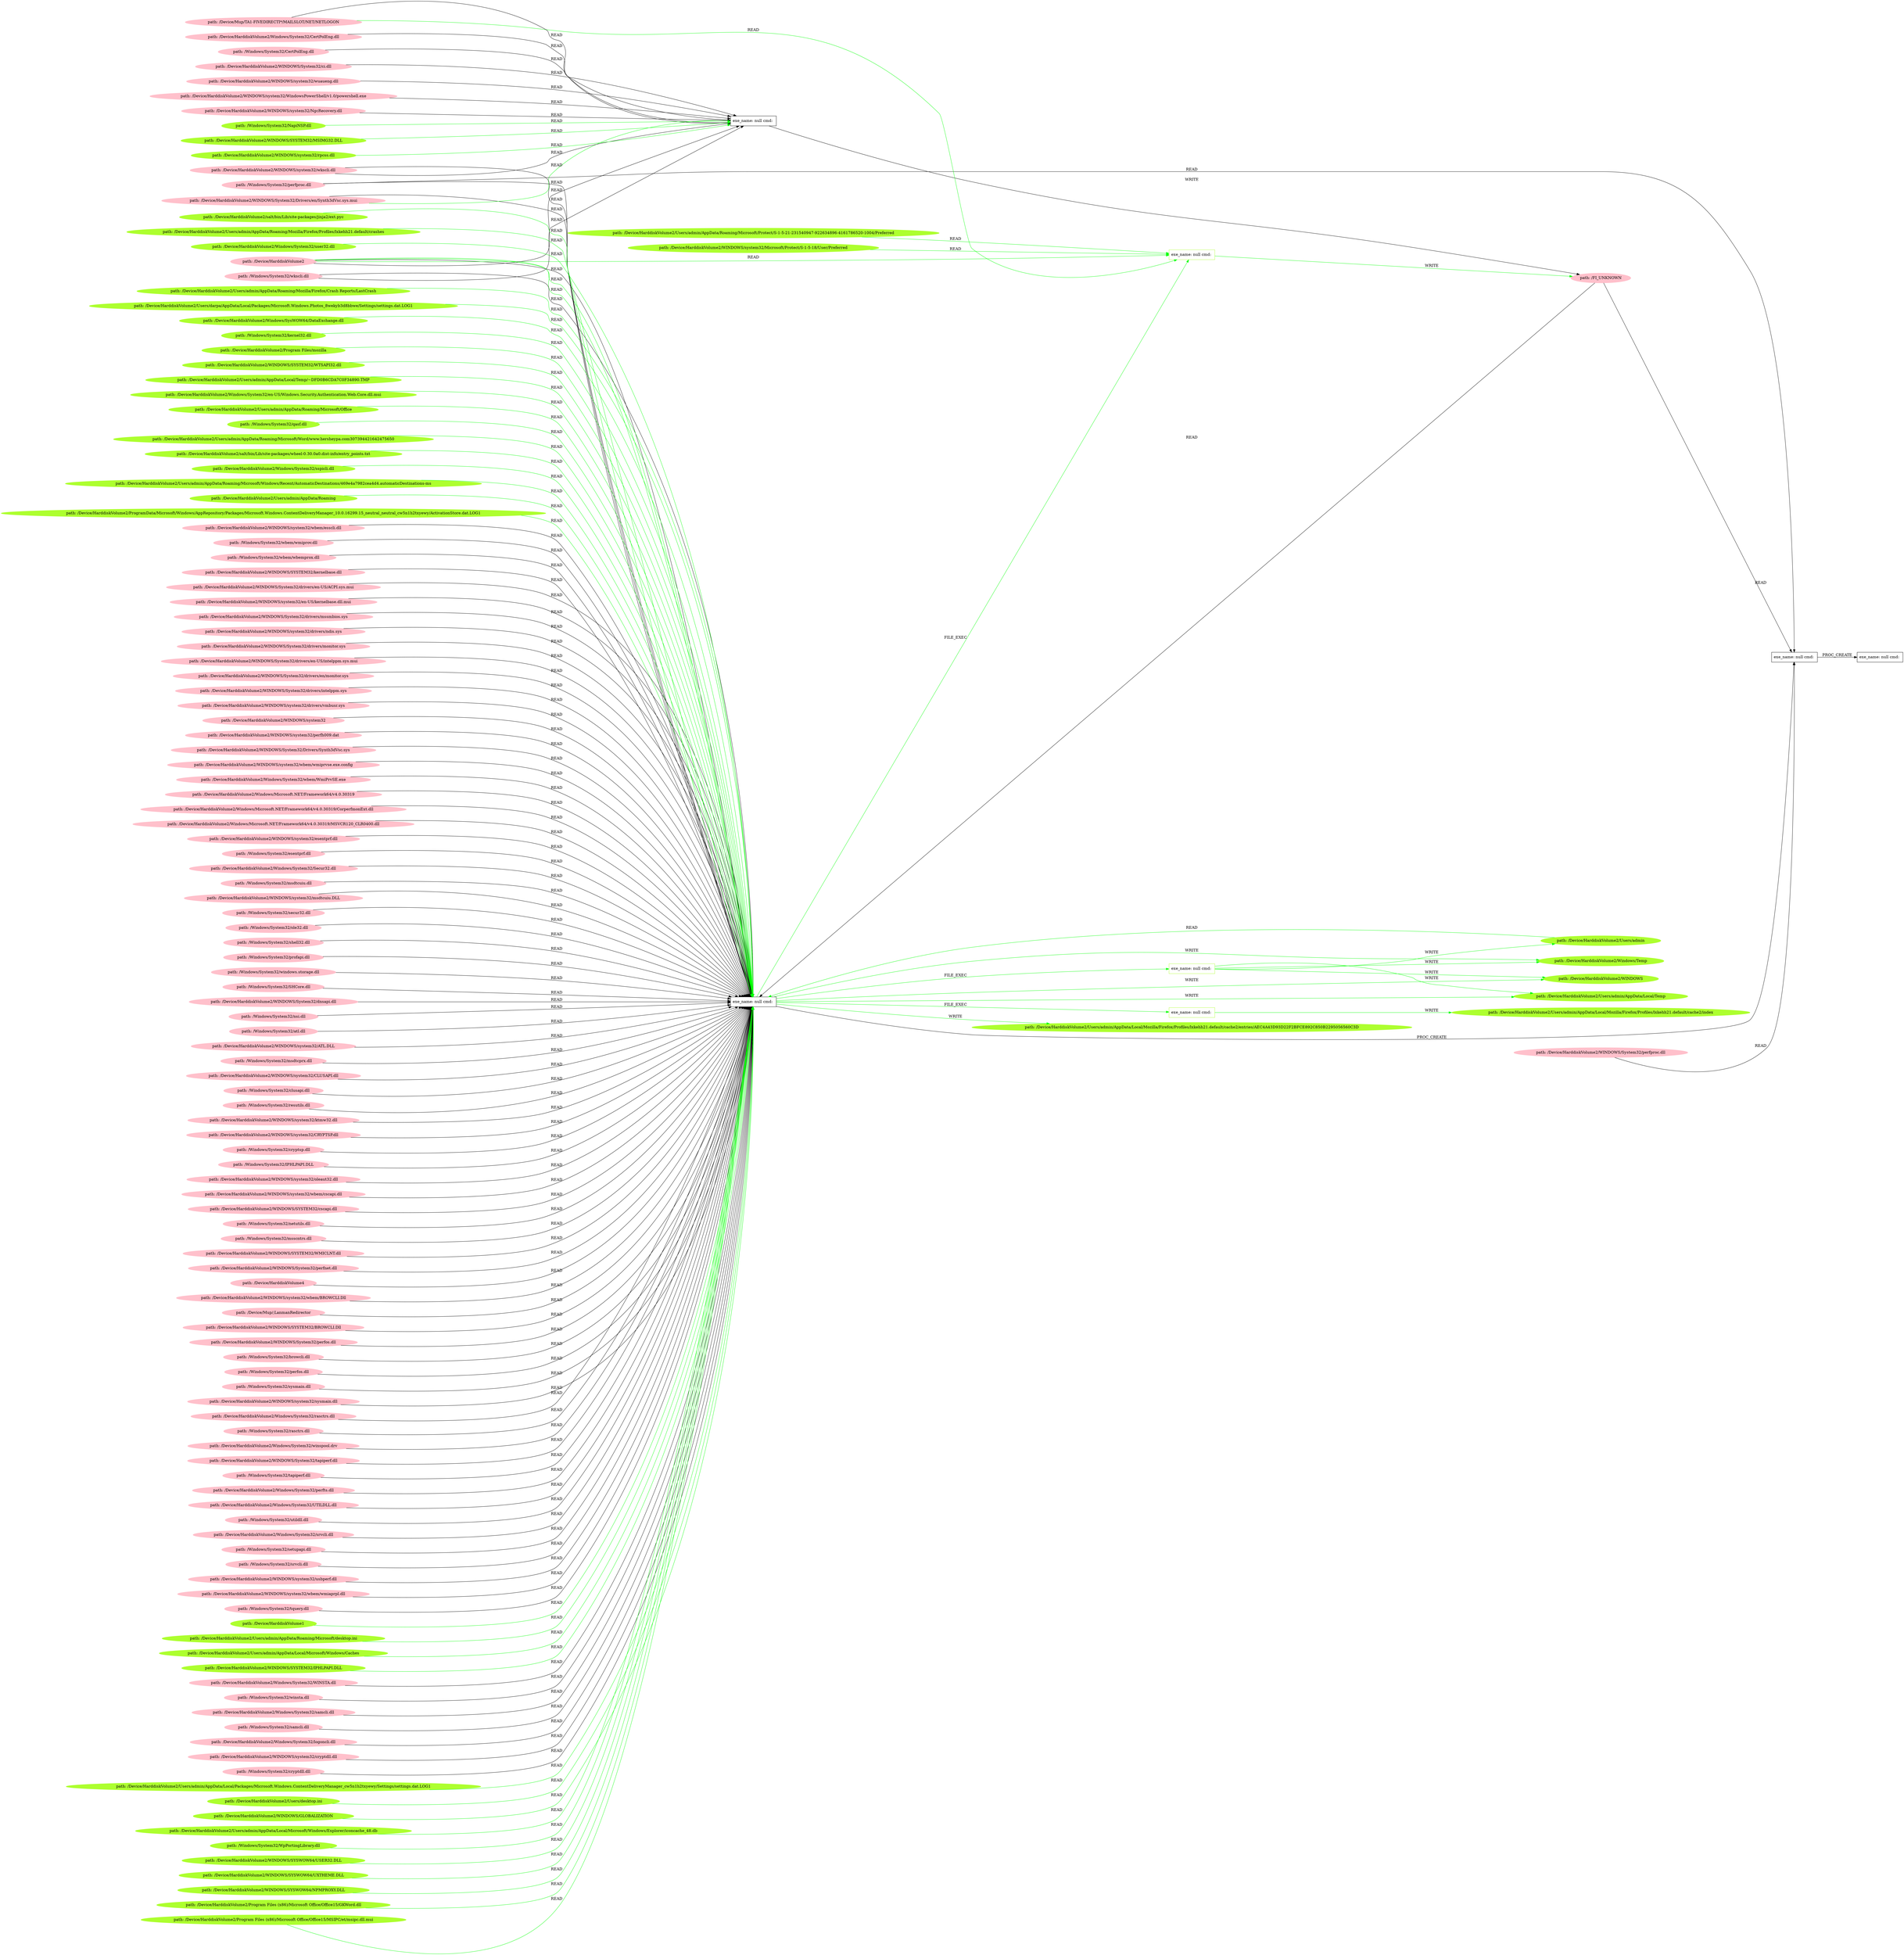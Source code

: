 digraph {
	rankdir=LR
	31 [label="exe_name: null cmd: " color=black shape=box style=solid]
	179 [label="exe_name: null cmd: " color=greenyellow shape=box style=solid]
	31 -> 179 [label=FILE_EXEC color=green]
	31 [label="exe_name: null cmd: " color=black shape=box style=solid]
	201 [label="exe_name: null cmd: " color=greenyellow shape=box style=solid]
	31 -> 201 [label=FILE_EXEC color=green]
	31 [label="exe_name: null cmd: " color=black shape=box style=solid]
	208 [label="exe_name: null cmd: " color=greenyellow shape=box style=solid]
	31 -> 208 [label=FILE_EXEC color=green]
	212 [label="path: /Device/HarddiskVolume2/Users/admin/AppData/Roaming" color=greenyellow shape=oval style=filled]
	31 [label="exe_name: null cmd: " color=black shape=box style=solid]
	212 -> 31 [label=READ color=green]
	144 [label="path: /Device/HarddiskVolume2" color=pink shape=oval style=filled]
	179 [label="exe_name: null cmd: " color=greenyellow shape=box style=solid]
	144 -> 179 [label=READ color=green]
	184 [label="path: /Device/HarddiskVolume2/WINDOWS/system32/Microsoft/Protect/S-1-5-18/User/Preferred" color=greenyellow shape=oval style=filled]
	179 [label="exe_name: null cmd: " color=greenyellow shape=box style=solid]
	184 -> 179 [label=READ color=green]
	213 [label="path: /Device/HarddiskVolume2/ProgramData/Microsoft/Windows/AppRepository/Packages/Microsoft.Windows.ContentDeliveryManager_10.0.16299.15_neutral_neutral_cw5n1h2txyewy/ActivationStore.dat.LOG1" color=greenyellow shape=oval style=filled]
	31 [label="exe_name: null cmd: " color=black shape=box style=solid]
	213 -> 31 [label=READ color=green]
	13 [label="path: /Device/HarddiskVolume2/WINDOWS/system32/wbem/esscli.dll" color=pink shape=oval style=filled]
	31 [label="exe_name: null cmd: " color=black shape=box style=solid]
	13 -> 31 [label=READ color=black]
	125 [label="path: /Windows/System32/wbem/wmiprov.dll" color=pink shape=oval style=filled]
	31 [label="exe_name: null cmd: " color=black shape=box style=solid]
	125 -> 31 [label=READ color=black]
	99 [label="path: /Windows/System32/wbem/wbemprox.dll" color=pink shape=oval style=filled]
	31 [label="exe_name: null cmd: " color=black shape=box style=solid]
	99 -> 31 [label=READ color=black]
	15 [label="path: /Device/HarddiskVolume2/WINDOWS/SYSTEM32/kernelbase.dll" color=pink shape=oval style=filled]
	31 [label="exe_name: null cmd: " color=black shape=box style=solid]
	15 -> 31 [label=READ color=black]
	29 [label="path: /Device/HarddiskVolume2/WINDOWS/System32/drivers/en-US/ACPI.sys.mui" color=pink shape=oval style=filled]
	31 [label="exe_name: null cmd: " color=black shape=box style=solid]
	29 -> 31 [label=READ color=black]
	134 [label="path: /Device/HarddiskVolume2/WINDOWS/system32/en-US/kernelbase.dll.mui" color=pink shape=oval style=filled]
	31 [label="exe_name: null cmd: " color=black shape=box style=solid]
	134 -> 31 [label=READ color=black]
	17 [label="path: /Device/HarddiskVolume2/WINDOWS/System32/drivers/mssmbios.sys" color=pink shape=oval style=filled]
	31 [label="exe_name: null cmd: " color=black shape=box style=solid]
	17 -> 31 [label=READ color=black]
	140 [label="path: /Device/HarddiskVolume2/WINDOWS/system32/drivers/ndis.sys" color=pink shape=oval style=filled]
	31 [label="exe_name: null cmd: " color=black shape=box style=solid]
	140 -> 31 [label=READ color=black]
	10 [label="path: /Device/HarddiskVolume2/WINDOWS/System32/drivers/monitor.sys" color=pink shape=oval style=filled]
	31 [label="exe_name: null cmd: " color=black shape=box style=solid]
	10 -> 31 [label=READ color=black]
	27 [label="path: /Device/HarddiskVolume2/WINDOWS/System32/drivers/en-US/intelppm.sys.mui" color=pink shape=oval style=filled]
	31 [label="exe_name: null cmd: " color=black shape=box style=solid]
	27 -> 31 [label=READ color=black]
	54 [label="path: /Device/HarddiskVolume2/WINDOWS/System32/drivers/en/monitor.sys" color=pink shape=oval style=filled]
	31 [label="exe_name: null cmd: " color=black shape=box style=solid]
	54 -> 31 [label=READ color=black]
	63 [label="path: /Device/HarddiskVolume2/WINDOWS/System32/drivers/intelppm.sys" color=pink shape=oval style=filled]
	31 [label="exe_name: null cmd: " color=black shape=box style=solid]
	63 -> 31 [label=READ color=black]
	49 [label="path: /Device/HarddiskVolume2/WINDOWS/system32/drivers/vmbusr.sys" color=pink shape=oval style=filled]
	31 [label="exe_name: null cmd: " color=black shape=box style=solid]
	49 -> 31 [label=READ color=black]
	41 [label="path: /Device/HarddiskVolume2/WINDOWS/system32" color=pink shape=oval style=filled]
	31 [label="exe_name: null cmd: " color=black shape=box style=solid]
	41 -> 31 [label=READ color=black]
	76 [label="path: /Device/HarddiskVolume2/WINDOWS/system32/perfh009.dat" color=pink shape=oval style=filled]
	31 [label="exe_name: null cmd: " color=black shape=box style=solid]
	76 -> 31 [label=READ color=black]
	84 [label="path: /Device/HarddiskVolume2/WINDOWS/System32/Drivers/Synth3dVsc.sys" color=pink shape=oval style=filled]
	31 [label="exe_name: null cmd: " color=black shape=box style=solid]
	84 -> 31 [label=READ color=black]
	115 [label="path: /Device/HarddiskVolume2/WINDOWS/System32/Drivers/en/Synth3dVsc.sys.mui" color=pink shape=oval style=filled]
	31 [label="exe_name: null cmd: " color=black shape=box style=solid]
	115 -> 31 [label=READ color=black]
	137 [label="path: /Device/HarddiskVolume2/WINDOWS/system32/wbem/wmiprvse.exe.config" color=pink shape=oval style=filled]
	31 [label="exe_name: null cmd: " color=black shape=box style=solid]
	137 -> 31 [label=READ color=black]
	58 [label="path: /Device/HarddiskVolume2/Windows/System32/wbem/WmiPrvSE.exe" color=pink shape=oval style=filled]
	31 [label="exe_name: null cmd: " color=black shape=box style=solid]
	58 -> 31 [label=READ color=black]
	120 [label="path: /Device/HarddiskVolume2/Windows/Microsoft.NET/Framework64/v4.0.30319" color=pink shape=oval style=filled]
	31 [label="exe_name: null cmd: " color=black shape=box style=solid]
	120 -> 31 [label=READ color=black]
	95 [label="path: /Device/HarddiskVolume2/Windows/Microsoft.NET/Framework64/v4.0.30319/CorperfmonExt.dll" color=pink shape=oval style=filled]
	31 [label="exe_name: null cmd: " color=black shape=box style=solid]
	95 -> 31 [label=READ color=black]
	39 [label="path: /Device/HarddiskVolume2/Windows/Microsoft.NET/Framework64/v4.0.30319/MSVCR120_CLR0400.dll" color=pink shape=oval style=filled]
	31 [label="exe_name: null cmd: " color=black shape=box style=solid]
	39 -> 31 [label=READ color=black]
	128 [label="path: /Device/HarddiskVolume2/WINDOWS/system32/esentprf.dll" color=pink shape=oval style=filled]
	31 [label="exe_name: null cmd: " color=black shape=box style=solid]
	128 -> 31 [label=READ color=black]
	28 [label="path: /Windows/System32/esentprf.dll" color=pink shape=oval style=filled]
	31 [label="exe_name: null cmd: " color=black shape=box style=solid]
	28 -> 31 [label=READ color=black]
	77 [label="path: /Device/HarddiskVolume2/Windows/System32/Secur32.dll" color=pink shape=oval style=filled]
	31 [label="exe_name: null cmd: " color=black shape=box style=solid]
	77 -> 31 [label=READ color=black]
	4 [label="path: /Windows/System32/msdtcuiu.dll" color=pink shape=oval style=filled]
	31 [label="exe_name: null cmd: " color=black shape=box style=solid]
	4 -> 31 [label=READ color=black]
	56 [label="path: /Device/HarddiskVolume2/WINDOWS/system32/msdtcuiu.DLL" color=pink shape=oval style=filled]
	31 [label="exe_name: null cmd: " color=black shape=box style=solid]
	56 -> 31 [label=READ color=black]
	107 [label="path: /Windows/System32/secur32.dll" color=pink shape=oval style=filled]
	31 [label="exe_name: null cmd: " color=black shape=box style=solid]
	107 -> 31 [label=READ color=black]
	53 [label="path: /Windows/System32/ole32.dll" color=pink shape=oval style=filled]
	31 [label="exe_name: null cmd: " color=black shape=box style=solid]
	53 -> 31 [label=READ color=black]
	68 [label="path: /Windows/System32/shell32.dll" color=pink shape=oval style=filled]
	31 [label="exe_name: null cmd: " color=black shape=box style=solid]
	68 -> 31 [label=READ color=black]
	91 [label="path: /Windows/System32/profapi.dll" color=pink shape=oval style=filled]
	31 [label="exe_name: null cmd: " color=black shape=box style=solid]
	91 -> 31 [label=READ color=black]
	43 [label="path: /Windows/System32/windows.storage.dll" color=pink shape=oval style=filled]
	31 [label="exe_name: null cmd: " color=black shape=box style=solid]
	43 -> 31 [label=READ color=black]
	72 [label="path: /Windows/System32/SHCore.dll" color=pink shape=oval style=filled]
	31 [label="exe_name: null cmd: " color=black shape=box style=solid]
	72 -> 31 [label=READ color=black]
	157 [label="path: /Device/HarddiskVolume2/WINDOWS/System32/dnsapi.dll" color=pink shape=oval style=filled]
	31 [label="exe_name: null cmd: " color=black shape=box style=solid]
	157 -> 31 [label=READ color=black]
	129 [label="path: /Windows/System32/nsi.dll" color=pink shape=oval style=filled]
	31 [label="exe_name: null cmd: " color=black shape=box style=solid]
	129 -> 31 [label=READ color=black]
	135 [label="path: /Windows/System32/atl.dll" color=pink shape=oval style=filled]
	31 [label="exe_name: null cmd: " color=black shape=box style=solid]
	135 -> 31 [label=READ color=black]
	64 [label="path: /Device/HarddiskVolume2/WINDOWS/system32/ATL.DLL" color=pink shape=oval style=filled]
	31 [label="exe_name: null cmd: " color=black shape=box style=solid]
	64 -> 31 [label=READ color=black]
	133 [label="path: /Windows/System32/msdtcprx.dll" color=pink shape=oval style=filled]
	31 [label="exe_name: null cmd: " color=black shape=box style=solid]
	133 -> 31 [label=READ color=black]
	113 [label="path: /Device/HarddiskVolume2/WINDOWS/system32/CLUSAPI.dll" color=pink shape=oval style=filled]
	31 [label="exe_name: null cmd: " color=black shape=box style=solid]
	113 -> 31 [label=READ color=black]
	24 [label="path: /Windows/System32/clusapi.dll" color=pink shape=oval style=filled]
	31 [label="exe_name: null cmd: " color=black shape=box style=solid]
	24 -> 31 [label=READ color=black]
	14 [label="path: /Windows/System32/resutils.dll" color=pink shape=oval style=filled]
	31 [label="exe_name: null cmd: " color=black shape=box style=solid]
	14 -> 31 [label=READ color=black]
	51 [label="path: /Device/HarddiskVolume2/WINDOWS/system32/ktmw32.dll" color=pink shape=oval style=filled]
	31 [label="exe_name: null cmd: " color=black shape=box style=solid]
	51 -> 31 [label=READ color=black]
	32 [label="path: /Device/HarddiskVolume2/WINDOWS/system32/CRYPTSP.dll" color=pink shape=oval style=filled]
	31 [label="exe_name: null cmd: " color=black shape=box style=solid]
	32 -> 31 [label=READ color=black]
	66 [label="path: /Windows/System32/cryptsp.dll" color=pink shape=oval style=filled]
	31 [label="exe_name: null cmd: " color=black shape=box style=solid]
	66 -> 31 [label=READ color=black]
	121 [label="path: /Windows/System32/IPHLPAPI.DLL" color=pink shape=oval style=filled]
	31 [label="exe_name: null cmd: " color=black shape=box style=solid]
	121 -> 31 [label=READ color=black]
	33 [label="path: /Device/HarddiskVolume2/WINDOWS/system32/oleaut32.dll" color=pink shape=oval style=filled]
	31 [label="exe_name: null cmd: " color=black shape=box style=solid]
	33 -> 31 [label=READ color=black]
	146 [label="path: /Windows/System32/wkscli.dll" color=pink shape=oval style=filled]
	31 [label="exe_name: null cmd: " color=black shape=box style=solid]
	146 -> 31 [label=READ color=black]
	148 [label="path: /Device/HarddiskVolume2/WINDOWS/system32/wkscli.dll" color=pink shape=oval style=filled]
	31 [label="exe_name: null cmd: " color=black shape=box style=solid]
	148 -> 31 [label=READ color=black]
	122 [label="path: /Device/HarddiskVolume2/WINDOWS/system32/wbem/cscapi.dll" color=pink shape=oval style=filled]
	31 [label="exe_name: null cmd: " color=black shape=box style=solid]
	122 -> 31 [label=READ color=black]
	22 [label="path: /Device/HarddiskVolume2/WINDOWS/SYSTEM32/cscapi.dll" color=pink shape=oval style=filled]
	31 [label="exe_name: null cmd: " color=black shape=box style=solid]
	22 -> 31 [label=READ color=black]
	123 [label="path: /Windows/System32/netutils.dll" color=pink shape=oval style=filled]
	31 [label="exe_name: null cmd: " color=black shape=box style=solid]
	123 -> 31 [label=READ color=black]
	8 [label="path: /Windows/System32/msscntrs.dll" color=pink shape=oval style=filled]
	31 [label="exe_name: null cmd: " color=black shape=box style=solid]
	8 -> 31 [label=READ color=black]
	20 [label="path: /Device/HarddiskVolume2/WINDOWS/SYSTEM32/WMICLNT.dll" color=pink shape=oval style=filled]
	31 [label="exe_name: null cmd: " color=black shape=box style=solid]
	20 -> 31 [label=READ color=black]
	117 [label="path: /Device/HarddiskVolume2/WINDOWS/System32/perfnet.dll" color=pink shape=oval style=filled]
	31 [label="exe_name: null cmd: " color=black shape=box style=solid]
	117 -> 31 [label=READ color=black]
	55 [label="path: /Device/HarddiskVolume4" color=pink shape=oval style=filled]
	31 [label="exe_name: null cmd: " color=black shape=box style=solid]
	55 -> 31 [label=READ color=black]
	144 [label="path: /Device/HarddiskVolume2" color=pink shape=oval style=filled]
	31 [label="exe_name: null cmd: " color=black shape=box style=solid]
	144 -> 31 [label=READ color=black]
	18 [label="path: /Device/HarddiskVolume2/WINDOWS/system32/wbem/BROWCLI.Dll" color=pink shape=oval style=filled]
	31 [label="exe_name: null cmd: " color=black shape=box style=solid]
	18 -> 31 [label=READ color=black]
	65 [label="path: /Device/Mup/;LanmanRedirector" color=pink shape=oval style=filled]
	31 [label="exe_name: null cmd: " color=black shape=box style=solid]
	65 -> 31 [label=READ color=black]
	67 [label="path: /Device/HarddiskVolume2/WINDOWS/SYSTEM32/BROWCLI.Dll" color=pink shape=oval style=filled]
	31 [label="exe_name: null cmd: " color=black shape=box style=solid]
	67 -> 31 [label=READ color=black]
	152 [label="path: /FI_UNKNOWN" color=pink shape=oval style=filled]
	31 [label="exe_name: null cmd: " color=black shape=box style=solid]
	152 -> 31 [label=READ color=black]
	35 [label="path: /Device/HarddiskVolume2/WINDOWS/System32/perfos.dll" color=pink shape=oval style=filled]
	31 [label="exe_name: null cmd: " color=black shape=box style=solid]
	35 -> 31 [label=READ color=black]
	87 [label="path: /Windows/System32/browcli.dll" color=pink shape=oval style=filled]
	31 [label="exe_name: null cmd: " color=black shape=box style=solid]
	87 -> 31 [label=READ color=black]
	11 [label="path: /Windows/System32/perfos.dll" color=pink shape=oval style=filled]
	31 [label="exe_name: null cmd: " color=black shape=box style=solid]
	11 -> 31 [label=READ color=black]
	150 [label="path: /Windows/System32/perfproc.dll" color=pink shape=oval style=filled]
	31 [label="exe_name: null cmd: " color=black shape=box style=solid]
	150 -> 31 [label=READ color=black]
	116 [label="path: /Windows/System32/sysmain.dll" color=pink shape=oval style=filled]
	31 [label="exe_name: null cmd: " color=black shape=box style=solid]
	116 -> 31 [label=READ color=black]
	103 [label="path: /Device/HarddiskVolume2/WINDOWS/system32/sysmain.dll" color=pink shape=oval style=filled]
	31 [label="exe_name: null cmd: " color=black shape=box style=solid]
	103 -> 31 [label=READ color=black]
	19 [label="path: /Device/HarddiskVolume2/Windows/System32/rasctrs.dll" color=pink shape=oval style=filled]
	31 [label="exe_name: null cmd: " color=black shape=box style=solid]
	19 -> 31 [label=READ color=black]
	44 [label="path: /Windows/System32/rasctrs.dll" color=pink shape=oval style=filled]
	31 [label="exe_name: null cmd: " color=black shape=box style=solid]
	44 -> 31 [label=READ color=black]
	9 [label="path: /Device/HarddiskVolume2/Windows/System32/winspool.drv" color=pink shape=oval style=filled]
	31 [label="exe_name: null cmd: " color=black shape=box style=solid]
	9 -> 31 [label=READ color=black]
	89 [label="path: /Device/HarddiskVolume2/WINDOWS/System32/tapiperf.dll" color=pink shape=oval style=filled]
	31 [label="exe_name: null cmd: " color=black shape=box style=solid]
	89 -> 31 [label=READ color=black]
	85 [label="path: /Windows/System32/tapiperf.dll" color=pink shape=oval style=filled]
	31 [label="exe_name: null cmd: " color=black shape=box style=solid]
	85 -> 31 [label=READ color=black]
	71 [label="path: /Device/HarddiskVolume2/Windows/System32/perfts.dll" color=pink shape=oval style=filled]
	31 [label="exe_name: null cmd: " color=black shape=box style=solid]
	71 -> 31 [label=READ color=black]
	100 [label="path: /Device/HarddiskVolume2/Windows/System32/UTILDLL.dll" color=pink shape=oval style=filled]
	31 [label="exe_name: null cmd: " color=black shape=box style=solid]
	100 -> 31 [label=READ color=black]
	6 [label="path: /Windows/System32/utildll.dll" color=pink shape=oval style=filled]
	31 [label="exe_name: null cmd: " color=black shape=box style=solid]
	6 -> 31 [label=READ color=black]
	127 [label="path: /Device/HarddiskVolume2/Windows/System32/srvcli.dll" color=pink shape=oval style=filled]
	31 [label="exe_name: null cmd: " color=black shape=box style=solid]
	127 -> 31 [label=READ color=black]
	104 [label="path: /Windows/System32/setupapi.dll" color=pink shape=oval style=filled]
	31 [label="exe_name: null cmd: " color=black shape=box style=solid]
	104 -> 31 [label=READ color=black]
	80 [label="path: /Windows/System32/srvcli.dll" color=pink shape=oval style=filled]
	31 [label="exe_name: null cmd: " color=black shape=box style=solid]
	80 -> 31 [label=READ color=black]
	52 [label="path: /Device/HarddiskVolume2/WINDOWS/system32/usbperf.dll" color=pink shape=oval style=filled]
	31 [label="exe_name: null cmd: " color=black shape=box style=solid]
	52 -> 31 [label=READ color=black]
	118 [label="path: /Device/HarddiskVolume2/WINDOWS/system32/wbem/wmiaprpl.dll" color=pink shape=oval style=filled]
	31 [label="exe_name: null cmd: " color=black shape=box style=solid]
	118 -> 31 [label=READ color=black]
	105 [label="path: /Windows/System32/tquery.dll" color=pink shape=oval style=filled]
	31 [label="exe_name: null cmd: " color=black shape=box style=solid]
	105 -> 31 [label=READ color=black]
	144 [label="path: /Device/HarddiskVolume2" color=pink shape=oval style=filled]
	31 [label="exe_name: null cmd: " color=black shape=box style=solid]
	144 -> 31 [label=READ color=green]
	191 [label="path: /Device/HarddiskVolume1" color=greenyellow shape=oval style=filled]
	31 [label="exe_name: null cmd: " color=black shape=box style=solid]
	191 -> 31 [label=READ color=green]
	144 [label="path: /Device/HarddiskVolume2" color=pink shape=oval style=filled]
	23 [label="exe_name: null cmd: " color=black shape=box style=solid]
	144 -> 23 [label=READ color=black]
	144 [label="path: /Device/HarddiskVolume2" color=pink shape=oval style=filled]
	31 [label="exe_name: null cmd: " color=black shape=box style=solid]
	144 -> 31 [label=READ color=green]
	176 [label="path: /Device/HarddiskVolume2/Users/admin/AppData/Roaming/Microsoft/desktop.ini" color=greenyellow shape=oval style=filled]
	31 [label="exe_name: null cmd: " color=black shape=box style=solid]
	176 -> 31 [label=READ color=green]
	169 [label="path: /Device/HarddiskVolume2/Users/admin/AppData/Local/Microsoft/Windows/Caches" color=greenyellow shape=oval style=filled]
	31 [label="exe_name: null cmd: " color=black shape=box style=solid]
	169 -> 31 [label=READ color=green]
	96 [label="path: /Device/HarddiskVolume2/Windows/System32/CertPolEng.dll" color=pink shape=oval style=filled]
	23 [label="exe_name: null cmd: " color=black shape=box style=solid]
	96 -> 23 [label=READ color=black]
	110 [label="path: /Windows/System32/CertPolEng.dll" color=pink shape=oval style=filled]
	23 [label="exe_name: null cmd: " color=black shape=box style=solid]
	110 -> 23 [label=READ color=black]
	81 [label="path: /Device/HarddiskVolume2/WINDOWS/System32/ci.dll" color=pink shape=oval style=filled]
	23 [label="exe_name: null cmd: " color=black shape=box style=solid]
	81 -> 23 [label=READ color=black]
	92 [label="path: /Device/HarddiskVolume2/WINDOWS/system32/wuaueng.dll" color=pink shape=oval style=filled]
	23 [label="exe_name: null cmd: " color=black shape=box style=solid]
	92 -> 23 [label=READ color=black]
	79 [label="path: /Device/HarddiskVolume2/WINDOWS/system32/WindowsPowerShell/v1.0/powershell.exe" color=pink shape=oval style=filled]
	23 [label="exe_name: null cmd: " color=black shape=box style=solid]
	79 -> 23 [label=READ color=black]
	90 [label="path: /Device/HarddiskVolume2/WINDOWS/system32/NgcRecovery.dll" color=pink shape=oval style=filled]
	23 [label="exe_name: null cmd: " color=black shape=box style=solid]
	90 -> 23 [label=READ color=black]
	146 [label="path: /Windows/System32/wkscli.dll" color=pink shape=oval style=filled]
	23 [label="exe_name: null cmd: " color=black shape=box style=solid]
	146 -> 23 [label=READ color=black]
	148 [label="path: /Device/HarddiskVolume2/WINDOWS/system32/wkscli.dll" color=pink shape=oval style=filled]
	23 [label="exe_name: null cmd: " color=black shape=box style=solid]
	148 -> 23 [label=READ color=black]
	23 [label="exe_name: null cmd: " color=black shape=box style=solid]
	152 [label="path: /FI_UNKNOWN" color=pink shape=oval style=filled]
	23 -> 152 [label=WRITE color=black]
	108 [label="path: /Device/Mup/TA1-FIVEDIRECTI*/MAILSLOT/NET/NETLOGON" color=pink shape=oval style=filled]
	23 [label="exe_name: null cmd: " color=black shape=box style=solid]
	108 -> 23 [label=READ color=black]
	165 [label="path: /Device/HarddiskVolume2/WINDOWS/SYSTEM32/IPHLPAPI.DLL" color=greenyellow shape=oval style=filled]
	31 [label="exe_name: null cmd: " color=black shape=box style=solid]
	165 -> 31 [label=READ color=green]
	136 [label="path: /Device/HarddiskVolume2/Windows/System32/WINSTA.dll" color=pink shape=oval style=filled]
	31 [label="exe_name: null cmd: " color=black shape=box style=solid]
	136 -> 31 [label=READ color=black]
	46 [label="path: /Windows/System32/winsta.dll" color=pink shape=oval style=filled]
	31 [label="exe_name: null cmd: " color=black shape=box style=solid]
	46 -> 31 [label=READ color=black]
	139 [label="path: /Device/HarddiskVolume2/Windows/System32/samcli.dll" color=pink shape=oval style=filled]
	31 [label="exe_name: null cmd: " color=black shape=box style=solid]
	139 -> 31 [label=READ color=black]
	30 [label="path: /Windows/System32/samcli.dll" color=pink shape=oval style=filled]
	31 [label="exe_name: null cmd: " color=black shape=box style=solid]
	30 -> 31 [label=READ color=black]
	47 [label="path: /Device/HarddiskVolume2/Windows/System32/logoncli.dll" color=pink shape=oval style=filled]
	31 [label="exe_name: null cmd: " color=black shape=box style=solid]
	47 -> 31 [label=READ color=black]
	143 [label="path: /Device/HarddiskVolume2/WINDOWS/system32/cryptdll.dll" color=pink shape=oval style=filled]
	31 [label="exe_name: null cmd: " color=black shape=box style=solid]
	143 -> 31 [label=READ color=black]
	130 [label="path: /Windows/System32/cryptdll.dll" color=pink shape=oval style=filled]
	31 [label="exe_name: null cmd: " color=black shape=box style=solid]
	130 -> 31 [label=READ color=black]
	31 [label="exe_name: null cmd: " color=black shape=box style=solid]
	0 [label="exe_name: null cmd: " color=black shape=box style=solid]
	31 -> 0 [label=PROC_CREATE color=black]
	162 [label="path: /Device/HarddiskVolume2/WINDOWS/SYSTEM32/MSIMG32.DLL" color=greenyellow shape=oval style=filled]
	23 [label="exe_name: null cmd: " color=black shape=box style=solid]
	162 -> 23 [label=READ color=green]
	152 [label="path: /FI_UNKNOWN" color=pink shape=oval style=filled]
	0 [label="exe_name: null cmd: " color=black shape=box style=solid]
	152 -> 0 [label=READ color=black]
	156 [label="path: /Device/HarddiskVolume2/WINDOWS/System32/perfproc.dll" color=pink shape=oval style=filled]
	0 [label="exe_name: null cmd: " color=black shape=box style=solid]
	156 -> 0 [label=READ color=black]
	150 [label="path: /Windows/System32/perfproc.dll" color=pink shape=oval style=filled]
	0 [label="exe_name: null cmd: " color=black shape=box style=solid]
	150 -> 0 [label=READ color=black]
	0 [label="exe_name: null cmd: " color=black shape=box style=solid]
	1 [label="exe_name: null cmd: " color=black shape=box style=solid]
	0 -> 1 [label=PROC_CREATE color=black]
	200 [label="path: /Device/HarddiskVolume2/Users/admin" color=greenyellow shape=oval style=filled]
	31 [label="exe_name: null cmd: " color=black shape=box style=solid]
	200 -> 31 [label=READ color=green]
	206 [label="path: /Device/HarddiskVolume2/Users/admin/AppData/Local/Packages/Microsoft.Windows.ContentDeliveryManager_cw5n1h2txyewy/Settings/settings.dat.LOG1" color=greenyellow shape=oval style=filled]
	31 [label="exe_name: null cmd: " color=black shape=box style=solid]
	206 -> 31 [label=READ color=green]
	195 [label="path: /Device/HarddiskVolume2/Users/desktop.ini" color=greenyellow shape=oval style=filled]
	31 [label="exe_name: null cmd: " color=black shape=box style=solid]
	195 -> 31 [label=READ color=green]
	183 [label="path: /Device/HarddiskVolume2/Users/admin/AppData/Roaming/Microsoft/Protect/S-1-5-21-231540947-922634896-4161786520-1004/Preferred" color=greenyellow shape=oval style=filled]
	179 [label="exe_name: null cmd: " color=greenyellow shape=box style=solid]
	183 -> 179 [label=READ color=green]
	171 [label="path: /Device/HarddiskVolume2/WINDOWS/GLOBALIZATION" color=greenyellow shape=oval style=filled]
	31 [label="exe_name: null cmd: " color=black shape=box style=solid]
	171 -> 31 [label=READ color=green]
	189 [label="path: /Device/HarddiskVolume2/Users/admin/AppData/Local/Microsoft/Windows/Explorer/iconcache_48.db" color=greenyellow shape=oval style=filled]
	31 [label="exe_name: null cmd: " color=black shape=box style=solid]
	189 -> 31 [label=READ color=green]
	190 [label="path: /Windows/System32/WpPortingLibrary.dll" color=greenyellow shape=oval style=filled]
	31 [label="exe_name: null cmd: " color=black shape=box style=solid]
	190 -> 31 [label=READ color=green]
	115 [label="path: /Device/HarddiskVolume2/WINDOWS/System32/Drivers/en/Synth3dVsc.sys.mui" color=pink shape=oval style=filled]
	23 [label="exe_name: null cmd: " color=black shape=box style=solid]
	115 -> 23 [label=READ color=green]
	197 [label="path: /Device/HarddiskVolume2/WINDOWS/SYSWOW64/USER32.DLL" color=greenyellow shape=oval style=filled]
	31 [label="exe_name: null cmd: " color=black shape=box style=solid]
	197 -> 31 [label=READ color=green]
	215 [label="path: /Device/HarddiskVolume2/WINDOWS/SYSWOW64/UXTHEME.DLL" color=greenyellow shape=oval style=filled]
	31 [label="exe_name: null cmd: " color=black shape=box style=solid]
	215 -> 31 [label=READ color=green]
	207 [label="path: /Device/HarddiskVolume2/WINDOWS/SYSWOW64/NPMPROXY.DLL" color=greenyellow shape=oval style=filled]
	31 [label="exe_name: null cmd: " color=black shape=box style=solid]
	207 -> 31 [label=READ color=green]
	179 [label="exe_name: null cmd: " color=greenyellow shape=box style=solid]
	152 [label="path: /FI_UNKNOWN" color=pink shape=oval style=filled]
	179 -> 152 [label=WRITE color=green]
	108 [label="path: /Device/Mup/TA1-FIVEDIRECTI*/MAILSLOT/NET/NETLOGON" color=pink shape=oval style=filled]
	179 [label="exe_name: null cmd: " color=greenyellow shape=box style=solid]
	108 -> 179 [label=READ color=green]
	174 [label="path: /Device/HarddiskVolume2/Program Files (x86)/Microsoft Office/Office15/GKWord.dll" color=greenyellow shape=oval style=filled]
	31 [label="exe_name: null cmd: " color=black shape=box style=solid]
	174 -> 31 [label=READ color=green]
	193 [label="path: /Device/HarddiskVolume2/Program Files (x86)/Microsoft Office/Office15/MSIPC/et/msipc.dll.mui" color=greenyellow shape=oval style=filled]
	31 [label="exe_name: null cmd: " color=black shape=box style=solid]
	193 -> 31 [label=READ color=green]
	214 [label="path: /Device/HarddiskVolume2/salt/bin/Lib/site-packages/jinja2/ext.pyc" color=greenyellow shape=oval style=filled]
	31 [label="exe_name: null cmd: " color=black shape=box style=solid]
	214 -> 31 [label=READ color=green]
	186 [label="path: /Device/HarddiskVolume2/Users/admin/AppData/Roaming/Mozilla/Firefox/Profiles/lxkehh21.default/crashes" color=greenyellow shape=oval style=filled]
	31 [label="exe_name: null cmd: " color=black shape=box style=solid]
	186 -> 31 [label=READ color=green]
	216 [label="path: /Device/HarddiskVolume2/Windows/System32/user32.dll" color=greenyellow shape=oval style=filled]
	31 [label="exe_name: null cmd: " color=black shape=box style=solid]
	216 -> 31 [label=READ color=green]
	208 [label="exe_name: null cmd: " color=greenyellow shape=box style=solid]
	209 [label="path: /Device/HarddiskVolume2/Users/admin/AppData/Local/Mozilla/Firefox/Profiles/lxkehh21.default/cache2/index" color=greenyellow shape=oval style=filled]
	208 -> 209 [label=WRITE color=green]
	198 [label="path: /Device/HarddiskVolume2/Users/admin/AppData/Roaming/Mozilla/Firefox/Crash Reports/LastCrash" color=greenyellow shape=oval style=filled]
	31 [label="exe_name: null cmd: " color=black shape=box style=solid]
	198 -> 31 [label=READ color=green]
	160 [label="path: /Device/HarddiskVolume2/WINDOWS/system32/rpcss.dll" color=greenyellow shape=oval style=filled]
	23 [label="exe_name: null cmd: " color=black shape=box style=solid]
	160 -> 23 [label=READ color=green]
	188 [label="path: /Device/HarddiskVolume2/Users/darpa/AppData/Local/Packages/Microsoft.Windows.Photos_8wekyb3d8bbwe/Settings/settings.dat.LOG1" color=greenyellow shape=oval style=filled]
	31 [label="exe_name: null cmd: " color=black shape=box style=solid]
	188 -> 31 [label=READ color=green]
	177 [label="path: /Device/HarddiskVolume2/Windows/SysWOW64/DataExchange.dll" color=greenyellow shape=oval style=filled]
	31 [label="exe_name: null cmd: " color=black shape=box style=solid]
	177 -> 31 [label=READ color=green]
	211 [label="path: /Windows/System32/kernel32.dll" color=greenyellow shape=oval style=filled]
	31 [label="exe_name: null cmd: " color=black shape=box style=solid]
	211 -> 31 [label=READ color=green]
	210 [label="path: /Device/HarddiskVolume2/Program Files/mozilla" color=greenyellow shape=oval style=filled]
	31 [label="exe_name: null cmd: " color=black shape=box style=solid]
	210 -> 31 [label=READ color=green]
	172 [label="path: /Device/HarddiskVolume2/WINDOWS/SYSTEM32/WTSAPI32.dll" color=greenyellow shape=oval style=filled]
	31 [label="exe_name: null cmd: " color=black shape=box style=solid]
	172 -> 31 [label=READ color=green]
	173 [label="path: /Device/HarddiskVolume2/Users/admin/AppData/Local/Temp/~DFD0B6CDA7C0F34890.TMP" color=greenyellow shape=oval style=filled]
	31 [label="exe_name: null cmd: " color=black shape=box style=solid]
	173 -> 31 [label=READ color=green]
	31 [label="exe_name: null cmd: " color=black shape=box style=solid]
	166 [label="path: /Device/HarddiskVolume2/WINDOWS" color=greenyellow shape=oval style=filled]
	31 -> 166 [label=WRITE color=green]
	163 [label="path: /Windows/System32/NapiNSP.dll" color=greenyellow shape=oval style=filled]
	23 [label="exe_name: null cmd: " color=black shape=box style=solid]
	163 -> 23 [label=READ color=green]
	175 [label="path: /Device/HarddiskVolume2/Windows/System32/en-US/Windows.Security.Authentication.Web.Core.dll.mui" color=greenyellow shape=oval style=filled]
	31 [label="exe_name: null cmd: " color=black shape=box style=solid]
	175 -> 31 [label=READ color=green]
	31 [label="exe_name: null cmd: " color=black shape=box style=solid]
	168 [label="path: /Device/HarddiskVolume2/Windows/Temp" color=greenyellow shape=oval style=filled]
	31 -> 168 [label=WRITE color=green]
	192 [label="path: /Device/HarddiskVolume2/Users/admin/AppData/Roaming/Microsoft/Office" color=greenyellow shape=oval style=filled]
	31 [label="exe_name: null cmd: " color=black shape=box style=solid]
	192 -> 31 [label=READ color=green]
	194 [label="path: /Windows/System32/qasf.dll" color=greenyellow shape=oval style=filled]
	31 [label="exe_name: null cmd: " color=black shape=box style=solid]
	194 -> 31 [label=READ color=green]
	187 [label="path: /Device/HarddiskVolume2/Users/admin/AppData/Roaming/Microsoft/Word/www.hersheypa.com307394421642475650" color=greenyellow shape=oval style=filled]
	31 [label="exe_name: null cmd: " color=black shape=box style=solid]
	187 -> 31 [label=READ color=green]
	196 [label="path: /Device/HarddiskVolume2/salt/bin/Lib/site-packages/wheel-0.30.0a0.dist-info/entry_points.txt" color=greenyellow shape=oval style=filled]
	31 [label="exe_name: null cmd: " color=black shape=box style=solid]
	196 -> 31 [label=READ color=green]
	31 [label="exe_name: null cmd: " color=black shape=box style=solid]
	170 [label="path: /Device/HarddiskVolume2/Users/admin/AppData/Local/Mozilla/Firefox/Profiles/lxkehh21.default/cache2/entries/AEC4A43D93D22F2BFCE892C850B2295056560C3D" color=greenyellow shape=oval style=filled]
	31 -> 170 [label=WRITE color=green]
	178 [label="path: /Device/HarddiskVolume2/Windows/System32/sspicli.dll" color=greenyellow shape=oval style=filled]
	31 [label="exe_name: null cmd: " color=black shape=box style=solid]
	178 -> 31 [label=READ color=green]
	201 [label="exe_name: null cmd: " color=greenyellow shape=box style=solid]
	166 [label="path: /Device/HarddiskVolume2/WINDOWS" color=greenyellow shape=oval style=filled]
	201 -> 166 [label=WRITE color=green]
	201 [label="exe_name: null cmd: " color=greenyellow shape=box style=solid]
	199 [label="path: /Device/HarddiskVolume2/Users/admin/AppData/Local/Temp" color=greenyellow shape=oval style=filled]
	201 -> 199 [label=WRITE color=green]
	201 [label="exe_name: null cmd: " color=greenyellow shape=box style=solid]
	200 [label="path: /Device/HarddiskVolume2/Users/admin" color=greenyellow shape=oval style=filled]
	201 -> 200 [label=WRITE color=green]
	201 [label="exe_name: null cmd: " color=greenyellow shape=box style=solid]
	168 [label="path: /Device/HarddiskVolume2/Windows/Temp" color=greenyellow shape=oval style=filled]
	201 -> 168 [label=WRITE color=green]
	31 [label="exe_name: null cmd: " color=black shape=box style=solid]
	199 [label="path: /Device/HarddiskVolume2/Users/admin/AppData/Local/Temp" color=greenyellow shape=oval style=filled]
	31 -> 199 [label=WRITE color=green]
	167 [label="path: /Device/HarddiskVolume2/Users/admin/AppData/Roaming/Microsoft/Windows/Recent/AutomaticDestinations/469e4a7982cea4d4.automaticDestinations-ms" color=greenyellow shape=oval style=filled]
	31 [label="exe_name: null cmd: " color=black shape=box style=solid]
	167 -> 31 [label=READ color=green]
}
